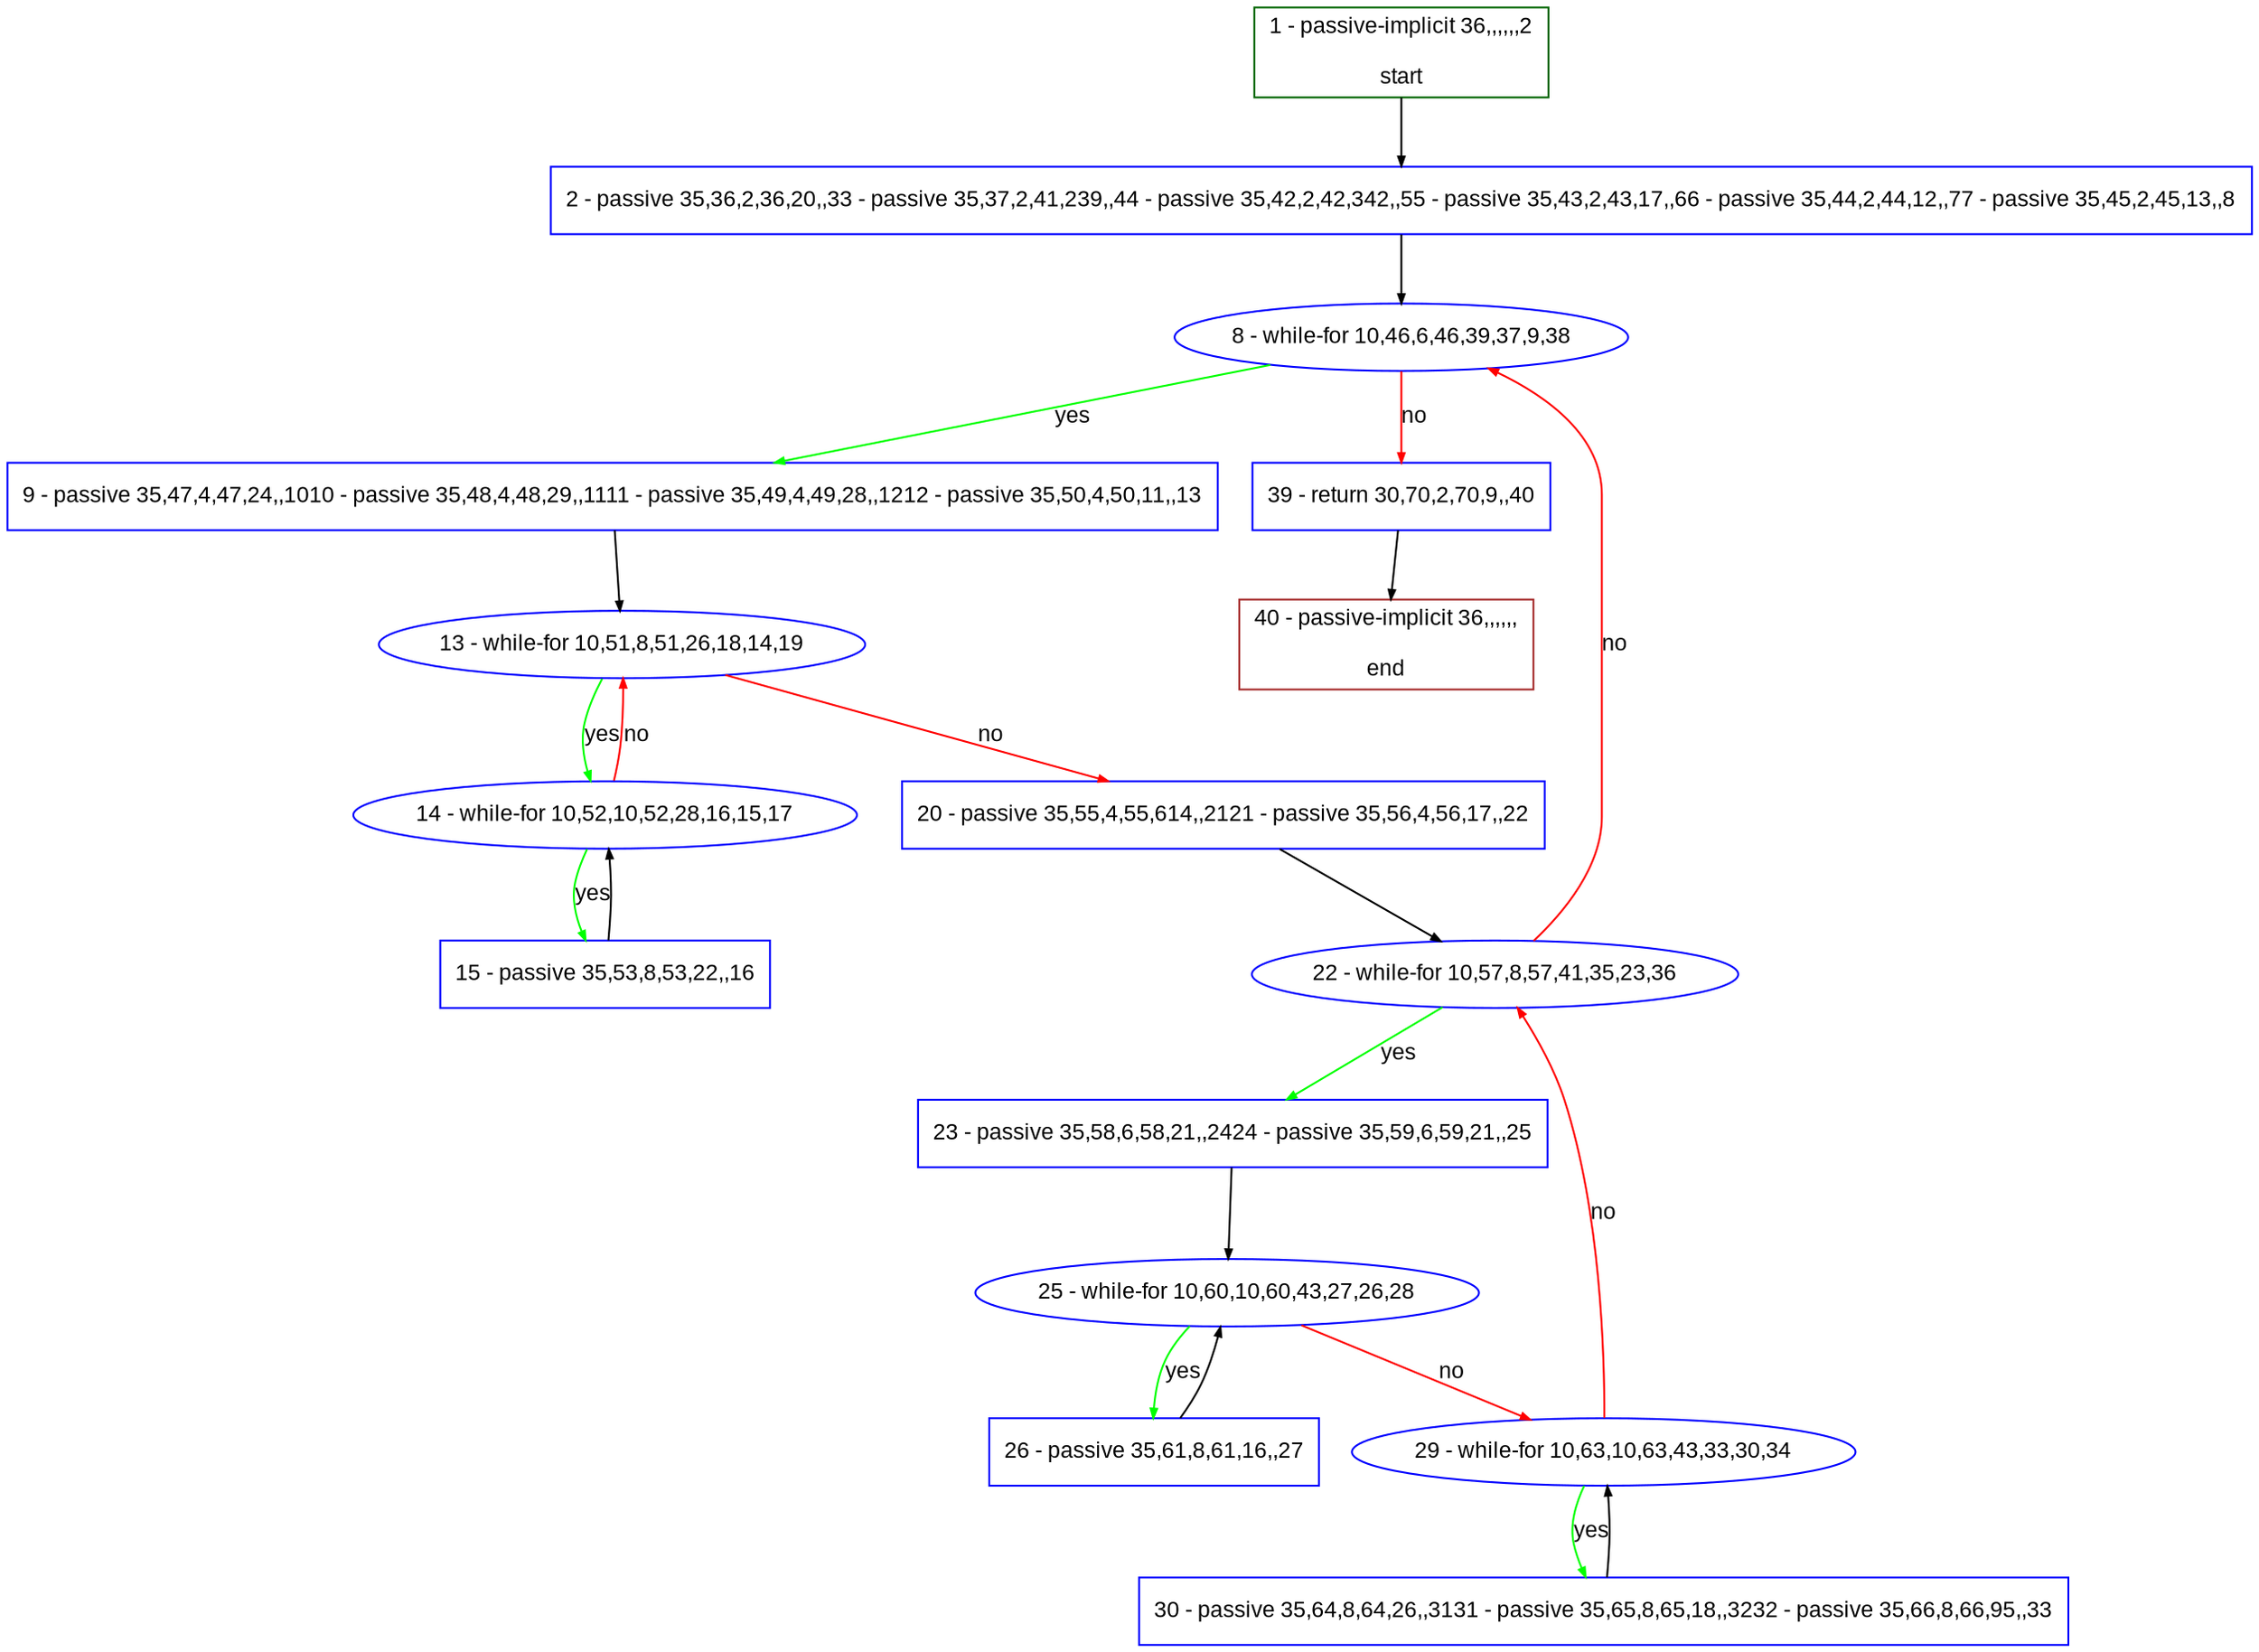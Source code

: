 digraph "" {
  graph [pack="true", label="", fontsize="12", packmode="clust", fontname="Arial", fillcolor="#FFFFCC", bgcolor="white", style="rounded,filled", compound="true"];
  node [node_initialized="no", label="", color="grey", fontsize="12", fillcolor="white", fontname="Arial", style="filled", shape="rectangle", compound="true", fixedsize="false"];
  edge [fontcolor="black", arrowhead="normal", arrowtail="none", arrowsize="0.5", ltail="", label="", color="black", fontsize="12", lhead="", fontname="Arial", dir="forward", compound="true"];
  __N1 [label="2 - passive 35,36,2,36,20,,33 - passive 35,37,2,41,239,,44 - passive 35,42,2,42,342,,55 - passive 35,43,2,43,17,,66 - passive 35,44,2,44,12,,77 - passive 35,45,2,45,13,,8", color="#0000ff", fillcolor="#ffffff", style="filled", shape="box"];
  __N2 [label="1 - passive-implicit 36,,,,,,2\n\nstart", color="#006400", fillcolor="#ffffff", style="filled", shape="box"];
  __N3 [label="8 - while-for 10,46,6,46,39,37,9,38", color="#0000ff", fillcolor="#ffffff", style="filled", shape="oval"];
  __N4 [label="9 - passive 35,47,4,47,24,,1010 - passive 35,48,4,48,29,,1111 - passive 35,49,4,49,28,,1212 - passive 35,50,4,50,11,,13", color="#0000ff", fillcolor="#ffffff", style="filled", shape="box"];
  __N5 [label="39 - return 30,70,2,70,9,,40", color="#0000ff", fillcolor="#ffffff", style="filled", shape="box"];
  __N6 [label="13 - while-for 10,51,8,51,26,18,14,19", color="#0000ff", fillcolor="#ffffff", style="filled", shape="oval"];
  __N7 [label="14 - while-for 10,52,10,52,28,16,15,17", color="#0000ff", fillcolor="#ffffff", style="filled", shape="oval"];
  __N8 [label="20 - passive 35,55,4,55,614,,2121 - passive 35,56,4,56,17,,22", color="#0000ff", fillcolor="#ffffff", style="filled", shape="box"];
  __N9 [label="15 - passive 35,53,8,53,22,,16", color="#0000ff", fillcolor="#ffffff", style="filled", shape="box"];
  __N10 [label="22 - while-for 10,57,8,57,41,35,23,36", color="#0000ff", fillcolor="#ffffff", style="filled", shape="oval"];
  __N11 [label="23 - passive 35,58,6,58,21,,2424 - passive 35,59,6,59,21,,25", color="#0000ff", fillcolor="#ffffff", style="filled", shape="box"];
  __N12 [label="25 - while-for 10,60,10,60,43,27,26,28", color="#0000ff", fillcolor="#ffffff", style="filled", shape="oval"];
  __N13 [label="26 - passive 35,61,8,61,16,,27", color="#0000ff", fillcolor="#ffffff", style="filled", shape="box"];
  __N14 [label="29 - while-for 10,63,10,63,43,33,30,34", color="#0000ff", fillcolor="#ffffff", style="filled", shape="oval"];
  __N15 [label="30 - passive 35,64,8,64,26,,3131 - passive 35,65,8,65,18,,3232 - passive 35,66,8,66,95,,33", color="#0000ff", fillcolor="#ffffff", style="filled", shape="box"];
  __N16 [label="40 - passive-implicit 36,,,,,,\n\nend", color="#a52a2a", fillcolor="#ffffff", style="filled", shape="box"];
  __N2 -> __N1 [arrowhead="normal", arrowtail="none", color="#000000", label="", dir="forward"];
  __N1 -> __N3 [arrowhead="normal", arrowtail="none", color="#000000", label="", dir="forward"];
  __N3 -> __N4 [arrowhead="normal", arrowtail="none", color="#00ff00", label="yes", dir="forward"];
  __N3 -> __N5 [arrowhead="normal", arrowtail="none", color="#ff0000", label="no", dir="forward"];
  __N4 -> __N6 [arrowhead="normal", arrowtail="none", color="#000000", label="", dir="forward"];
  __N6 -> __N7 [arrowhead="normal", arrowtail="none", color="#00ff00", label="yes", dir="forward"];
  __N7 -> __N6 [arrowhead="normal", arrowtail="none", color="#ff0000", label="no", dir="forward"];
  __N6 -> __N8 [arrowhead="normal", arrowtail="none", color="#ff0000", label="no", dir="forward"];
  __N7 -> __N9 [arrowhead="normal", arrowtail="none", color="#00ff00", label="yes", dir="forward"];
  __N9 -> __N7 [arrowhead="normal", arrowtail="none", color="#000000", label="", dir="forward"];
  __N8 -> __N10 [arrowhead="normal", arrowtail="none", color="#000000", label="", dir="forward"];
  __N10 -> __N3 [arrowhead="normal", arrowtail="none", color="#ff0000", label="no", dir="forward"];
  __N10 -> __N11 [arrowhead="normal", arrowtail="none", color="#00ff00", label="yes", dir="forward"];
  __N11 -> __N12 [arrowhead="normal", arrowtail="none", color="#000000", label="", dir="forward"];
  __N12 -> __N13 [arrowhead="normal", arrowtail="none", color="#00ff00", label="yes", dir="forward"];
  __N13 -> __N12 [arrowhead="normal", arrowtail="none", color="#000000", label="", dir="forward"];
  __N12 -> __N14 [arrowhead="normal", arrowtail="none", color="#ff0000", label="no", dir="forward"];
  __N14 -> __N10 [arrowhead="normal", arrowtail="none", color="#ff0000", label="no", dir="forward"];
  __N14 -> __N15 [arrowhead="normal", arrowtail="none", color="#00ff00", label="yes", dir="forward"];
  __N15 -> __N14 [arrowhead="normal", arrowtail="none", color="#000000", label="", dir="forward"];
  __N5 -> __N16 [arrowhead="normal", arrowtail="none", color="#000000", label="", dir="forward"];
}
